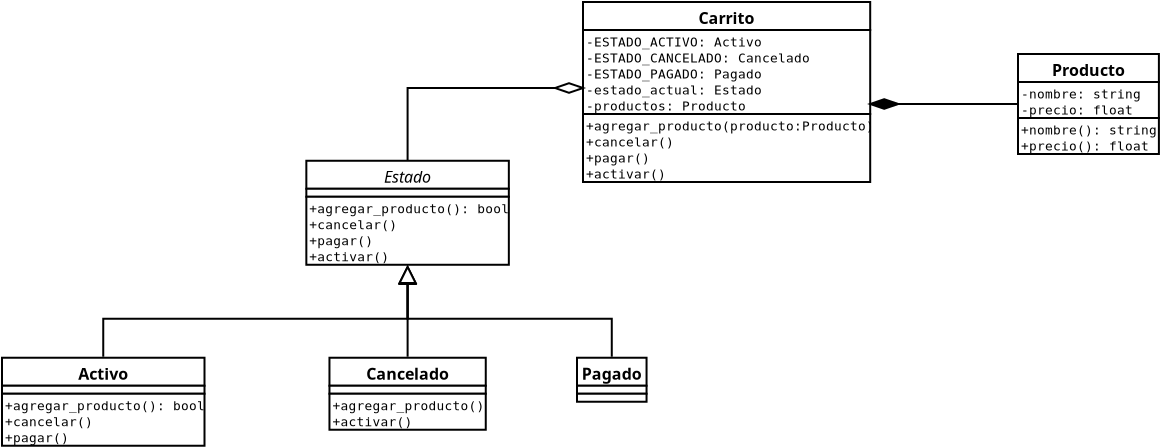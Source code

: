 <?xml version="1.0" encoding="UTF-8"?>
<dia:diagram xmlns:dia="http://www.lysator.liu.se/~alla/dia/">
  <dia:layer name="Fondo" visible="true" active="true">
    <dia:object type="UML - Class" version="0" id="O0">
      <dia:attribute name="obj_pos">
        <dia:point val="31.7,11.05"/>
      </dia:attribute>
      <dia:attribute name="obj_bb">
        <dia:rectangle val="31.65,11;46.11,20.1"/>
      </dia:attribute>
      <dia:attribute name="elem_corner">
        <dia:point val="31.7,11.05"/>
      </dia:attribute>
      <dia:attribute name="elem_width">
        <dia:real val="14.36"/>
      </dia:attribute>
      <dia:attribute name="elem_height">
        <dia:real val="9"/>
      </dia:attribute>
      <dia:attribute name="name">
        <dia:string>#Carrito#</dia:string>
      </dia:attribute>
      <dia:attribute name="stereotype">
        <dia:string>##</dia:string>
      </dia:attribute>
      <dia:attribute name="comment">
        <dia:string>##</dia:string>
      </dia:attribute>
      <dia:attribute name="abstract">
        <dia:boolean val="false"/>
      </dia:attribute>
      <dia:attribute name="suppress_attributes">
        <dia:boolean val="false"/>
      </dia:attribute>
      <dia:attribute name="suppress_operations">
        <dia:boolean val="false"/>
      </dia:attribute>
      <dia:attribute name="visible_attributes">
        <dia:boolean val="true"/>
      </dia:attribute>
      <dia:attribute name="visible_operations">
        <dia:boolean val="true"/>
      </dia:attribute>
      <dia:attribute name="visible_comments">
        <dia:boolean val="false"/>
      </dia:attribute>
      <dia:attribute name="wrap_operations">
        <dia:boolean val="true"/>
      </dia:attribute>
      <dia:attribute name="wrap_after_char">
        <dia:int val="40"/>
      </dia:attribute>
      <dia:attribute name="comment_line_length">
        <dia:int val="17"/>
      </dia:attribute>
      <dia:attribute name="comment_tagging">
        <dia:boolean val="false"/>
      </dia:attribute>
      <dia:attribute name="line_width">
        <dia:real val="0.1"/>
      </dia:attribute>
      <dia:attribute name="line_color">
        <dia:color val="#000000"/>
      </dia:attribute>
      <dia:attribute name="fill_color">
        <dia:color val="#ffffff"/>
      </dia:attribute>
      <dia:attribute name="text_color">
        <dia:color val="#000000"/>
      </dia:attribute>
      <dia:attribute name="normal_font">
        <dia:font family="monospace" style="0" name="Courier"/>
      </dia:attribute>
      <dia:attribute name="abstract_font">
        <dia:font family="monospace" style="0" name="Courier"/>
      </dia:attribute>
      <dia:attribute name="polymorphic_font">
        <dia:font family="monospace" style="0" name="Courier"/>
      </dia:attribute>
      <dia:attribute name="classname_font">
        <dia:font family="sans" style="80" name="Helvetica-Bold"/>
      </dia:attribute>
      <dia:attribute name="abstract_classname_font">
        <dia:font family="sans" style="0" name="Helvetica"/>
      </dia:attribute>
      <dia:attribute name="comment_font">
        <dia:font family="sans" style="0" name="Helvetica"/>
      </dia:attribute>
      <dia:attribute name="normal_font_height">
        <dia:real val="0.8"/>
      </dia:attribute>
      <dia:attribute name="polymorphic_font_height">
        <dia:real val="0.8"/>
      </dia:attribute>
      <dia:attribute name="abstract_font_height">
        <dia:real val="0.8"/>
      </dia:attribute>
      <dia:attribute name="classname_font_height">
        <dia:real val="1"/>
      </dia:attribute>
      <dia:attribute name="abstract_classname_font_height">
        <dia:real val="1"/>
      </dia:attribute>
      <dia:attribute name="comment_font_height">
        <dia:real val="0.7"/>
      </dia:attribute>
      <dia:attribute name="attributes">
        <dia:composite type="umlattribute">
          <dia:attribute name="name">
            <dia:string>#ESTADO_ACTIVO#</dia:string>
          </dia:attribute>
          <dia:attribute name="type">
            <dia:string>#Activo#</dia:string>
          </dia:attribute>
          <dia:attribute name="value">
            <dia:string>##</dia:string>
          </dia:attribute>
          <dia:attribute name="comment">
            <dia:string>#Atributo de clase#</dia:string>
          </dia:attribute>
          <dia:attribute name="visibility">
            <dia:enum val="1"/>
          </dia:attribute>
          <dia:attribute name="abstract">
            <dia:boolean val="false"/>
          </dia:attribute>
          <dia:attribute name="class_scope">
            <dia:boolean val="false"/>
          </dia:attribute>
        </dia:composite>
        <dia:composite type="umlattribute">
          <dia:attribute name="name">
            <dia:string>#ESTADO_CANCELADO#</dia:string>
          </dia:attribute>
          <dia:attribute name="type">
            <dia:string>#Cancelado#</dia:string>
          </dia:attribute>
          <dia:attribute name="value">
            <dia:string>##</dia:string>
          </dia:attribute>
          <dia:attribute name="comment">
            <dia:string>#Atributo de clase#</dia:string>
          </dia:attribute>
          <dia:attribute name="visibility">
            <dia:enum val="1"/>
          </dia:attribute>
          <dia:attribute name="abstract">
            <dia:boolean val="false"/>
          </dia:attribute>
          <dia:attribute name="class_scope">
            <dia:boolean val="false"/>
          </dia:attribute>
        </dia:composite>
        <dia:composite type="umlattribute">
          <dia:attribute name="name">
            <dia:string>#ESTADO_PAGADO#</dia:string>
          </dia:attribute>
          <dia:attribute name="type">
            <dia:string>#Pagado#</dia:string>
          </dia:attribute>
          <dia:attribute name="value">
            <dia:string>##</dia:string>
          </dia:attribute>
          <dia:attribute name="comment">
            <dia:string>#Atributo de clase#</dia:string>
          </dia:attribute>
          <dia:attribute name="visibility">
            <dia:enum val="1"/>
          </dia:attribute>
          <dia:attribute name="abstract">
            <dia:boolean val="false"/>
          </dia:attribute>
          <dia:attribute name="class_scope">
            <dia:boolean val="false"/>
          </dia:attribute>
        </dia:composite>
        <dia:composite type="umlattribute">
          <dia:attribute name="name">
            <dia:string>#estado_actual#</dia:string>
          </dia:attribute>
          <dia:attribute name="type">
            <dia:string>#Estado#</dia:string>
          </dia:attribute>
          <dia:attribute name="value">
            <dia:string>##</dia:string>
          </dia:attribute>
          <dia:attribute name="comment">
            <dia:string>##</dia:string>
          </dia:attribute>
          <dia:attribute name="visibility">
            <dia:enum val="1"/>
          </dia:attribute>
          <dia:attribute name="abstract">
            <dia:boolean val="false"/>
          </dia:attribute>
          <dia:attribute name="class_scope">
            <dia:boolean val="false"/>
          </dia:attribute>
        </dia:composite>
        <dia:composite type="umlattribute">
          <dia:attribute name="name">
            <dia:string>#productos#</dia:string>
          </dia:attribute>
          <dia:attribute name="type">
            <dia:string>#Producto#</dia:string>
          </dia:attribute>
          <dia:attribute name="value">
            <dia:string>##</dia:string>
          </dia:attribute>
          <dia:attribute name="comment">
            <dia:string>##</dia:string>
          </dia:attribute>
          <dia:attribute name="visibility">
            <dia:enum val="1"/>
          </dia:attribute>
          <dia:attribute name="abstract">
            <dia:boolean val="false"/>
          </dia:attribute>
          <dia:attribute name="class_scope">
            <dia:boolean val="false"/>
          </dia:attribute>
        </dia:composite>
      </dia:attribute>
      <dia:attribute name="operations">
        <dia:composite type="umloperation">
          <dia:attribute name="name">
            <dia:string>#agregar_producto#</dia:string>
          </dia:attribute>
          <dia:attribute name="stereotype">
            <dia:string>##</dia:string>
          </dia:attribute>
          <dia:attribute name="type">
            <dia:string>##</dia:string>
          </dia:attribute>
          <dia:attribute name="visibility">
            <dia:enum val="0"/>
          </dia:attribute>
          <dia:attribute name="comment">
            <dia:string>##</dia:string>
          </dia:attribute>
          <dia:attribute name="abstract">
            <dia:boolean val="false"/>
          </dia:attribute>
          <dia:attribute name="inheritance_type">
            <dia:enum val="2"/>
          </dia:attribute>
          <dia:attribute name="query">
            <dia:boolean val="false"/>
          </dia:attribute>
          <dia:attribute name="class_scope">
            <dia:boolean val="false"/>
          </dia:attribute>
          <dia:attribute name="parameters">
            <dia:composite type="umlparameter">
              <dia:attribute name="name">
                <dia:string>#producto#</dia:string>
              </dia:attribute>
              <dia:attribute name="type">
                <dia:string>#Producto#</dia:string>
              </dia:attribute>
              <dia:attribute name="value">
                <dia:string>##</dia:string>
              </dia:attribute>
              <dia:attribute name="comment">
                <dia:string>##</dia:string>
              </dia:attribute>
              <dia:attribute name="kind">
                <dia:enum val="0"/>
              </dia:attribute>
            </dia:composite>
          </dia:attribute>
        </dia:composite>
        <dia:composite type="umloperation">
          <dia:attribute name="name">
            <dia:string>#cancelar#</dia:string>
          </dia:attribute>
          <dia:attribute name="stereotype">
            <dia:string>##</dia:string>
          </dia:attribute>
          <dia:attribute name="type">
            <dia:string>##</dia:string>
          </dia:attribute>
          <dia:attribute name="visibility">
            <dia:enum val="0"/>
          </dia:attribute>
          <dia:attribute name="comment">
            <dia:string>##</dia:string>
          </dia:attribute>
          <dia:attribute name="abstract">
            <dia:boolean val="false"/>
          </dia:attribute>
          <dia:attribute name="inheritance_type">
            <dia:enum val="2"/>
          </dia:attribute>
          <dia:attribute name="query">
            <dia:boolean val="false"/>
          </dia:attribute>
          <dia:attribute name="class_scope">
            <dia:boolean val="false"/>
          </dia:attribute>
          <dia:attribute name="parameters"/>
        </dia:composite>
        <dia:composite type="umloperation">
          <dia:attribute name="name">
            <dia:string>#pagar#</dia:string>
          </dia:attribute>
          <dia:attribute name="stereotype">
            <dia:string>##</dia:string>
          </dia:attribute>
          <dia:attribute name="type">
            <dia:string>##</dia:string>
          </dia:attribute>
          <dia:attribute name="visibility">
            <dia:enum val="0"/>
          </dia:attribute>
          <dia:attribute name="comment">
            <dia:string>##</dia:string>
          </dia:attribute>
          <dia:attribute name="abstract">
            <dia:boolean val="false"/>
          </dia:attribute>
          <dia:attribute name="inheritance_type">
            <dia:enum val="2"/>
          </dia:attribute>
          <dia:attribute name="query">
            <dia:boolean val="false"/>
          </dia:attribute>
          <dia:attribute name="class_scope">
            <dia:boolean val="false"/>
          </dia:attribute>
          <dia:attribute name="parameters"/>
        </dia:composite>
        <dia:composite type="umloperation">
          <dia:attribute name="name">
            <dia:string>#activar#</dia:string>
          </dia:attribute>
          <dia:attribute name="stereotype">
            <dia:string>##</dia:string>
          </dia:attribute>
          <dia:attribute name="type">
            <dia:string>##</dia:string>
          </dia:attribute>
          <dia:attribute name="visibility">
            <dia:enum val="0"/>
          </dia:attribute>
          <dia:attribute name="comment">
            <dia:string>##</dia:string>
          </dia:attribute>
          <dia:attribute name="abstract">
            <dia:boolean val="false"/>
          </dia:attribute>
          <dia:attribute name="inheritance_type">
            <dia:enum val="2"/>
          </dia:attribute>
          <dia:attribute name="query">
            <dia:boolean val="false"/>
          </dia:attribute>
          <dia:attribute name="class_scope">
            <dia:boolean val="false"/>
          </dia:attribute>
          <dia:attribute name="parameters"/>
        </dia:composite>
      </dia:attribute>
      <dia:attribute name="template">
        <dia:boolean val="false"/>
      </dia:attribute>
      <dia:attribute name="templates"/>
    </dia:object>
    <dia:object type="UML - Association" version="2" id="O1">
      <dia:attribute name="name">
        <dia:string>##</dia:string>
      </dia:attribute>
      <dia:attribute name="direction">
        <dia:enum val="1"/>
      </dia:attribute>
      <dia:attribute name="show_direction">
        <dia:boolean val="false"/>
      </dia:attribute>
      <dia:attribute name="assoc_type">
        <dia:enum val="1"/>
      </dia:attribute>
      <dia:attribute name="role_a">
        <dia:string>##</dia:string>
      </dia:attribute>
      <dia:attribute name="multipicity_a">
        <dia:string>##</dia:string>
      </dia:attribute>
      <dia:attribute name="visibility_a">
        <dia:enum val="3"/>
      </dia:attribute>
      <dia:attribute name="show_arrow_a">
        <dia:boolean val="false"/>
      </dia:attribute>
      <dia:attribute name="role_b">
        <dia:string>##</dia:string>
      </dia:attribute>
      <dia:attribute name="multipicity_b">
        <dia:string>##</dia:string>
      </dia:attribute>
      <dia:attribute name="visibility_b">
        <dia:enum val="3"/>
      </dia:attribute>
      <dia:attribute name="show_arrow_b">
        <dia:boolean val="false"/>
      </dia:attribute>
      <dia:attribute name="obj_pos">
        <dia:point val="31.7,15.35"/>
      </dia:attribute>
      <dia:attribute name="obj_bb">
        <dia:rectangle val="22.88,14.55;32.45,19.788"/>
      </dia:attribute>
      <dia:attribute name="meta">
        <dia:composite type="dict"/>
      </dia:attribute>
      <dia:attribute name="orth_points">
        <dia:point val="31.7,15.35"/>
        <dia:point val="22.93,15.35"/>
        <dia:point val="22.93,18.988"/>
      </dia:attribute>
      <dia:attribute name="orth_orient">
        <dia:enum val="0"/>
        <dia:enum val="1"/>
      </dia:attribute>
      <dia:attribute name="orth_autoroute">
        <dia:boolean val="true"/>
      </dia:attribute>
      <dia:attribute name="text_colour">
        <dia:color val="#000000"/>
      </dia:attribute>
      <dia:attribute name="line_colour">
        <dia:color val="#000000"/>
      </dia:attribute>
      <dia:connections>
        <dia:connection handle="0" to="O0" connection="14"/>
        <dia:connection handle="1" to="O4" connection="1"/>
      </dia:connections>
    </dia:object>
    <dia:object type="UML - Class" version="0" id="O2">
      <dia:attribute name="obj_pos">
        <dia:point val="53.45,13.65"/>
      </dia:attribute>
      <dia:attribute name="obj_bb">
        <dia:rectangle val="53.4,13.6;60.545,18.7"/>
      </dia:attribute>
      <dia:attribute name="elem_corner">
        <dia:point val="53.45,13.65"/>
      </dia:attribute>
      <dia:attribute name="elem_width">
        <dia:real val="7.045"/>
      </dia:attribute>
      <dia:attribute name="elem_height">
        <dia:real val="5"/>
      </dia:attribute>
      <dia:attribute name="name">
        <dia:string>#Producto#</dia:string>
      </dia:attribute>
      <dia:attribute name="stereotype">
        <dia:string>##</dia:string>
      </dia:attribute>
      <dia:attribute name="comment">
        <dia:string>##</dia:string>
      </dia:attribute>
      <dia:attribute name="abstract">
        <dia:boolean val="false"/>
      </dia:attribute>
      <dia:attribute name="suppress_attributes">
        <dia:boolean val="false"/>
      </dia:attribute>
      <dia:attribute name="suppress_operations">
        <dia:boolean val="false"/>
      </dia:attribute>
      <dia:attribute name="visible_attributes">
        <dia:boolean val="true"/>
      </dia:attribute>
      <dia:attribute name="visible_operations">
        <dia:boolean val="true"/>
      </dia:attribute>
      <dia:attribute name="visible_comments">
        <dia:boolean val="false"/>
      </dia:attribute>
      <dia:attribute name="wrap_operations">
        <dia:boolean val="true"/>
      </dia:attribute>
      <dia:attribute name="wrap_after_char">
        <dia:int val="40"/>
      </dia:attribute>
      <dia:attribute name="comment_line_length">
        <dia:int val="17"/>
      </dia:attribute>
      <dia:attribute name="comment_tagging">
        <dia:boolean val="false"/>
      </dia:attribute>
      <dia:attribute name="line_width">
        <dia:real val="0.1"/>
      </dia:attribute>
      <dia:attribute name="line_color">
        <dia:color val="#000000"/>
      </dia:attribute>
      <dia:attribute name="fill_color">
        <dia:color val="#ffffff"/>
      </dia:attribute>
      <dia:attribute name="text_color">
        <dia:color val="#000000"/>
      </dia:attribute>
      <dia:attribute name="normal_font">
        <dia:font family="monospace" style="0" name="Courier"/>
      </dia:attribute>
      <dia:attribute name="abstract_font">
        <dia:font family="monospace" style="0" name="Courier"/>
      </dia:attribute>
      <dia:attribute name="polymorphic_font">
        <dia:font family="monospace" style="0" name="Courier"/>
      </dia:attribute>
      <dia:attribute name="classname_font">
        <dia:font family="sans" style="80" name="Helvetica-Bold"/>
      </dia:attribute>
      <dia:attribute name="abstract_classname_font">
        <dia:font family="sans" style="0" name="Helvetica"/>
      </dia:attribute>
      <dia:attribute name="comment_font">
        <dia:font family="sans" style="0" name="Helvetica"/>
      </dia:attribute>
      <dia:attribute name="normal_font_height">
        <dia:real val="0.8"/>
      </dia:attribute>
      <dia:attribute name="polymorphic_font_height">
        <dia:real val="0.8"/>
      </dia:attribute>
      <dia:attribute name="abstract_font_height">
        <dia:real val="0.8"/>
      </dia:attribute>
      <dia:attribute name="classname_font_height">
        <dia:real val="1"/>
      </dia:attribute>
      <dia:attribute name="abstract_classname_font_height">
        <dia:real val="1"/>
      </dia:attribute>
      <dia:attribute name="comment_font_height">
        <dia:real val="0.7"/>
      </dia:attribute>
      <dia:attribute name="attributes">
        <dia:composite type="umlattribute">
          <dia:attribute name="name">
            <dia:string>#nombre#</dia:string>
          </dia:attribute>
          <dia:attribute name="type">
            <dia:string>#string#</dia:string>
          </dia:attribute>
          <dia:attribute name="value">
            <dia:string>##</dia:string>
          </dia:attribute>
          <dia:attribute name="comment">
            <dia:string>##</dia:string>
          </dia:attribute>
          <dia:attribute name="visibility">
            <dia:enum val="1"/>
          </dia:attribute>
          <dia:attribute name="abstract">
            <dia:boolean val="false"/>
          </dia:attribute>
          <dia:attribute name="class_scope">
            <dia:boolean val="false"/>
          </dia:attribute>
        </dia:composite>
        <dia:composite type="umlattribute">
          <dia:attribute name="name">
            <dia:string>#precio#</dia:string>
          </dia:attribute>
          <dia:attribute name="type">
            <dia:string>#float#</dia:string>
          </dia:attribute>
          <dia:attribute name="value">
            <dia:string>##</dia:string>
          </dia:attribute>
          <dia:attribute name="comment">
            <dia:string>##</dia:string>
          </dia:attribute>
          <dia:attribute name="visibility">
            <dia:enum val="1"/>
          </dia:attribute>
          <dia:attribute name="abstract">
            <dia:boolean val="false"/>
          </dia:attribute>
          <dia:attribute name="class_scope">
            <dia:boolean val="false"/>
          </dia:attribute>
        </dia:composite>
      </dia:attribute>
      <dia:attribute name="operations">
        <dia:composite type="umloperation">
          <dia:attribute name="name">
            <dia:string>#nombre#</dia:string>
          </dia:attribute>
          <dia:attribute name="stereotype">
            <dia:string>##</dia:string>
          </dia:attribute>
          <dia:attribute name="type">
            <dia:string>#string#</dia:string>
          </dia:attribute>
          <dia:attribute name="visibility">
            <dia:enum val="0"/>
          </dia:attribute>
          <dia:attribute name="comment">
            <dia:string>##</dia:string>
          </dia:attribute>
          <dia:attribute name="abstract">
            <dia:boolean val="false"/>
          </dia:attribute>
          <dia:attribute name="inheritance_type">
            <dia:enum val="2"/>
          </dia:attribute>
          <dia:attribute name="query">
            <dia:boolean val="false"/>
          </dia:attribute>
          <dia:attribute name="class_scope">
            <dia:boolean val="false"/>
          </dia:attribute>
          <dia:attribute name="parameters"/>
        </dia:composite>
        <dia:composite type="umloperation">
          <dia:attribute name="name">
            <dia:string>#precio#</dia:string>
          </dia:attribute>
          <dia:attribute name="stereotype">
            <dia:string>##</dia:string>
          </dia:attribute>
          <dia:attribute name="type">
            <dia:string>#float#</dia:string>
          </dia:attribute>
          <dia:attribute name="visibility">
            <dia:enum val="0"/>
          </dia:attribute>
          <dia:attribute name="comment">
            <dia:string>##</dia:string>
          </dia:attribute>
          <dia:attribute name="abstract">
            <dia:boolean val="false"/>
          </dia:attribute>
          <dia:attribute name="inheritance_type">
            <dia:enum val="2"/>
          </dia:attribute>
          <dia:attribute name="query">
            <dia:boolean val="false"/>
          </dia:attribute>
          <dia:attribute name="class_scope">
            <dia:boolean val="false"/>
          </dia:attribute>
          <dia:attribute name="parameters"/>
        </dia:composite>
      </dia:attribute>
      <dia:attribute name="template">
        <dia:boolean val="false"/>
      </dia:attribute>
      <dia:attribute name="templates"/>
    </dia:object>
    <dia:object type="UML - Association" version="2" id="O3">
      <dia:attribute name="name">
        <dia:string>##</dia:string>
      </dia:attribute>
      <dia:attribute name="direction">
        <dia:enum val="1"/>
      </dia:attribute>
      <dia:attribute name="show_direction">
        <dia:boolean val="false"/>
      </dia:attribute>
      <dia:attribute name="assoc_type">
        <dia:enum val="2"/>
      </dia:attribute>
      <dia:attribute name="role_a">
        <dia:string>##</dia:string>
      </dia:attribute>
      <dia:attribute name="multipicity_a">
        <dia:string>##</dia:string>
      </dia:attribute>
      <dia:attribute name="visibility_a">
        <dia:enum val="3"/>
      </dia:attribute>
      <dia:attribute name="show_arrow_a">
        <dia:boolean val="false"/>
      </dia:attribute>
      <dia:attribute name="role_b">
        <dia:string>##</dia:string>
      </dia:attribute>
      <dia:attribute name="multipicity_b">
        <dia:string>##</dia:string>
      </dia:attribute>
      <dia:attribute name="visibility_b">
        <dia:enum val="3"/>
      </dia:attribute>
      <dia:attribute name="show_arrow_b">
        <dia:boolean val="false"/>
      </dia:attribute>
      <dia:attribute name="obj_pos">
        <dia:point val="46.06,16.15"/>
      </dia:attribute>
      <dia:attribute name="obj_bb">
        <dia:rectangle val="45.31,15.35;53.45,16.95"/>
      </dia:attribute>
      <dia:attribute name="meta">
        <dia:composite type="dict"/>
      </dia:attribute>
      <dia:attribute name="orth_points">
        <dia:point val="46.06,16.15"/>
        <dia:point val="46.81,16.15"/>
        <dia:point val="53.35,16.15"/>
        <dia:point val="53.4,16.15"/>
      </dia:attribute>
      <dia:attribute name="orth_orient">
        <dia:enum val="0"/>
        <dia:enum val="1"/>
        <dia:enum val="0"/>
      </dia:attribute>
      <dia:attribute name="orth_autoroute">
        <dia:boolean val="true"/>
      </dia:attribute>
      <dia:attribute name="text_colour">
        <dia:color val="#000000"/>
      </dia:attribute>
      <dia:attribute name="line_colour">
        <dia:color val="#000000"/>
      </dia:attribute>
      <dia:connections>
        <dia:connection handle="0" to="O0" connection="17"/>
        <dia:connection handle="1" to="O2" connection="16"/>
      </dia:connections>
    </dia:object>
    <dia:group>
      <dia:object type="UML - Class" version="0" id="O4">
        <dia:attribute name="obj_pos">
          <dia:point val="17.867,18.988"/>
        </dia:attribute>
        <dia:attribute name="obj_bb">
          <dia:rectangle val="17.817,18.938;28.043,24.238"/>
        </dia:attribute>
        <dia:attribute name="elem_corner">
          <dia:point val="17.867,18.988"/>
        </dia:attribute>
        <dia:attribute name="elem_width">
          <dia:real val="10.125"/>
        </dia:attribute>
        <dia:attribute name="elem_height">
          <dia:real val="5.2"/>
        </dia:attribute>
        <dia:attribute name="name">
          <dia:string>#Estado#</dia:string>
        </dia:attribute>
        <dia:attribute name="stereotype">
          <dia:string>##</dia:string>
        </dia:attribute>
        <dia:attribute name="comment">
          <dia:string>##</dia:string>
        </dia:attribute>
        <dia:attribute name="abstract">
          <dia:boolean val="true"/>
        </dia:attribute>
        <dia:attribute name="suppress_attributes">
          <dia:boolean val="false"/>
        </dia:attribute>
        <dia:attribute name="suppress_operations">
          <dia:boolean val="false"/>
        </dia:attribute>
        <dia:attribute name="visible_attributes">
          <dia:boolean val="true"/>
        </dia:attribute>
        <dia:attribute name="visible_operations">
          <dia:boolean val="true"/>
        </dia:attribute>
        <dia:attribute name="visible_comments">
          <dia:boolean val="false"/>
        </dia:attribute>
        <dia:attribute name="wrap_operations">
          <dia:boolean val="true"/>
        </dia:attribute>
        <dia:attribute name="wrap_after_char">
          <dia:int val="40"/>
        </dia:attribute>
        <dia:attribute name="comment_line_length">
          <dia:int val="17"/>
        </dia:attribute>
        <dia:attribute name="comment_tagging">
          <dia:boolean val="false"/>
        </dia:attribute>
        <dia:attribute name="line_width">
          <dia:real val="0.1"/>
        </dia:attribute>
        <dia:attribute name="line_color">
          <dia:color val="#000000"/>
        </dia:attribute>
        <dia:attribute name="fill_color">
          <dia:color val="#ffffff"/>
        </dia:attribute>
        <dia:attribute name="text_color">
          <dia:color val="#000000"/>
        </dia:attribute>
        <dia:attribute name="normal_font">
          <dia:font family="monospace" style="0" name="Courier"/>
        </dia:attribute>
        <dia:attribute name="abstract_font">
          <dia:font family="monospace" style="0" name="Courier"/>
        </dia:attribute>
        <dia:attribute name="polymorphic_font">
          <dia:font family="monospace" style="0" name="Courier"/>
        </dia:attribute>
        <dia:attribute name="classname_font">
          <dia:font family="sans" style="80" name="Helvetica-Bold"/>
        </dia:attribute>
        <dia:attribute name="abstract_classname_font">
          <dia:font family="sans" style="4" name="Helvetica"/>
        </dia:attribute>
        <dia:attribute name="comment_font">
          <dia:font family="sans" style="0" name="Helvetica"/>
        </dia:attribute>
        <dia:attribute name="normal_font_height">
          <dia:real val="0.8"/>
        </dia:attribute>
        <dia:attribute name="polymorphic_font_height">
          <dia:real val="0.8"/>
        </dia:attribute>
        <dia:attribute name="abstract_font_height">
          <dia:real val="0.8"/>
        </dia:attribute>
        <dia:attribute name="classname_font_height">
          <dia:real val="1"/>
        </dia:attribute>
        <dia:attribute name="abstract_classname_font_height">
          <dia:real val="1"/>
        </dia:attribute>
        <dia:attribute name="comment_font_height">
          <dia:real val="0.7"/>
        </dia:attribute>
        <dia:attribute name="attributes"/>
        <dia:attribute name="operations">
          <dia:composite type="umloperation">
            <dia:attribute name="name">
              <dia:string>#agregar_producto#</dia:string>
            </dia:attribute>
            <dia:attribute name="stereotype">
              <dia:string>##</dia:string>
            </dia:attribute>
            <dia:attribute name="type">
              <dia:string>#bool#</dia:string>
            </dia:attribute>
            <dia:attribute name="visibility">
              <dia:enum val="0"/>
            </dia:attribute>
            <dia:attribute name="comment">
              <dia:string>##</dia:string>
            </dia:attribute>
            <dia:attribute name="abstract">
              <dia:boolean val="false"/>
            </dia:attribute>
            <dia:attribute name="inheritance_type">
              <dia:enum val="2"/>
            </dia:attribute>
            <dia:attribute name="query">
              <dia:boolean val="false"/>
            </dia:attribute>
            <dia:attribute name="class_scope">
              <dia:boolean val="false"/>
            </dia:attribute>
            <dia:attribute name="parameters"/>
          </dia:composite>
          <dia:composite type="umloperation">
            <dia:attribute name="name">
              <dia:string>#cancelar#</dia:string>
            </dia:attribute>
            <dia:attribute name="stereotype">
              <dia:string>##</dia:string>
            </dia:attribute>
            <dia:attribute name="type">
              <dia:string>##</dia:string>
            </dia:attribute>
            <dia:attribute name="visibility">
              <dia:enum val="0"/>
            </dia:attribute>
            <dia:attribute name="comment">
              <dia:string>##</dia:string>
            </dia:attribute>
            <dia:attribute name="abstract">
              <dia:boolean val="false"/>
            </dia:attribute>
            <dia:attribute name="inheritance_type">
              <dia:enum val="2"/>
            </dia:attribute>
            <dia:attribute name="query">
              <dia:boolean val="false"/>
            </dia:attribute>
            <dia:attribute name="class_scope">
              <dia:boolean val="false"/>
            </dia:attribute>
            <dia:attribute name="parameters"/>
          </dia:composite>
          <dia:composite type="umloperation">
            <dia:attribute name="name">
              <dia:string>#pagar#</dia:string>
            </dia:attribute>
            <dia:attribute name="stereotype">
              <dia:string>##</dia:string>
            </dia:attribute>
            <dia:attribute name="type">
              <dia:string>##</dia:string>
            </dia:attribute>
            <dia:attribute name="visibility">
              <dia:enum val="0"/>
            </dia:attribute>
            <dia:attribute name="comment">
              <dia:string>##</dia:string>
            </dia:attribute>
            <dia:attribute name="abstract">
              <dia:boolean val="false"/>
            </dia:attribute>
            <dia:attribute name="inheritance_type">
              <dia:enum val="2"/>
            </dia:attribute>
            <dia:attribute name="query">
              <dia:boolean val="false"/>
            </dia:attribute>
            <dia:attribute name="class_scope">
              <dia:boolean val="false"/>
            </dia:attribute>
            <dia:attribute name="parameters"/>
          </dia:composite>
          <dia:composite type="umloperation">
            <dia:attribute name="name">
              <dia:string>#activar#</dia:string>
            </dia:attribute>
            <dia:attribute name="stereotype">
              <dia:string>##</dia:string>
            </dia:attribute>
            <dia:attribute name="type">
              <dia:string>##</dia:string>
            </dia:attribute>
            <dia:attribute name="visibility">
              <dia:enum val="0"/>
            </dia:attribute>
            <dia:attribute name="comment">
              <dia:string>##</dia:string>
            </dia:attribute>
            <dia:attribute name="abstract">
              <dia:boolean val="false"/>
            </dia:attribute>
            <dia:attribute name="inheritance_type">
              <dia:enum val="2"/>
            </dia:attribute>
            <dia:attribute name="query">
              <dia:boolean val="false"/>
            </dia:attribute>
            <dia:attribute name="class_scope">
              <dia:boolean val="false"/>
            </dia:attribute>
            <dia:attribute name="parameters"/>
          </dia:composite>
        </dia:attribute>
        <dia:attribute name="template">
          <dia:boolean val="false"/>
        </dia:attribute>
        <dia:attribute name="templates"/>
      </dia:object>
      <dia:group>
        <dia:object type="UML - Class" version="0" id="O5">
          <dia:attribute name="obj_pos">
            <dia:point val="2.65,28.837"/>
          </dia:attribute>
          <dia:attribute name="obj_bb">
            <dia:rectangle val="2.6,28.788;12.825,33.288"/>
          </dia:attribute>
          <dia:attribute name="elem_corner">
            <dia:point val="2.65,28.837"/>
          </dia:attribute>
          <dia:attribute name="elem_width">
            <dia:real val="10.125"/>
          </dia:attribute>
          <dia:attribute name="elem_height">
            <dia:real val="4.4"/>
          </dia:attribute>
          <dia:attribute name="name">
            <dia:string>#Activo#</dia:string>
          </dia:attribute>
          <dia:attribute name="stereotype">
            <dia:string>##</dia:string>
          </dia:attribute>
          <dia:attribute name="comment">
            <dia:string>##</dia:string>
          </dia:attribute>
          <dia:attribute name="abstract">
            <dia:boolean val="false"/>
          </dia:attribute>
          <dia:attribute name="suppress_attributes">
            <dia:boolean val="false"/>
          </dia:attribute>
          <dia:attribute name="suppress_operations">
            <dia:boolean val="false"/>
          </dia:attribute>
          <dia:attribute name="visible_attributes">
            <dia:boolean val="true"/>
          </dia:attribute>
          <dia:attribute name="visible_operations">
            <dia:boolean val="true"/>
          </dia:attribute>
          <dia:attribute name="visible_comments">
            <dia:boolean val="false"/>
          </dia:attribute>
          <dia:attribute name="wrap_operations">
            <dia:boolean val="true"/>
          </dia:attribute>
          <dia:attribute name="wrap_after_char">
            <dia:int val="40"/>
          </dia:attribute>
          <dia:attribute name="comment_line_length">
            <dia:int val="17"/>
          </dia:attribute>
          <dia:attribute name="comment_tagging">
            <dia:boolean val="false"/>
          </dia:attribute>
          <dia:attribute name="line_width">
            <dia:real val="0.1"/>
          </dia:attribute>
          <dia:attribute name="line_color">
            <dia:color val="#000000"/>
          </dia:attribute>
          <dia:attribute name="fill_color">
            <dia:color val="#ffffff"/>
          </dia:attribute>
          <dia:attribute name="text_color">
            <dia:color val="#000000"/>
          </dia:attribute>
          <dia:attribute name="normal_font">
            <dia:font family="monospace" style="0" name="Courier"/>
          </dia:attribute>
          <dia:attribute name="abstract_font">
            <dia:font family="monospace" style="0" name="Courier"/>
          </dia:attribute>
          <dia:attribute name="polymorphic_font">
            <dia:font family="monospace" style="0" name="Courier"/>
          </dia:attribute>
          <dia:attribute name="classname_font">
            <dia:font family="sans" style="80" name="Helvetica-Bold"/>
          </dia:attribute>
          <dia:attribute name="abstract_classname_font">
            <dia:font family="sans" style="0" name="Helvetica"/>
          </dia:attribute>
          <dia:attribute name="comment_font">
            <dia:font family="sans" style="0" name="Helvetica"/>
          </dia:attribute>
          <dia:attribute name="normal_font_height">
            <dia:real val="0.8"/>
          </dia:attribute>
          <dia:attribute name="polymorphic_font_height">
            <dia:real val="0.8"/>
          </dia:attribute>
          <dia:attribute name="abstract_font_height">
            <dia:real val="0.8"/>
          </dia:attribute>
          <dia:attribute name="classname_font_height">
            <dia:real val="1"/>
          </dia:attribute>
          <dia:attribute name="abstract_classname_font_height">
            <dia:real val="1"/>
          </dia:attribute>
          <dia:attribute name="comment_font_height">
            <dia:real val="0.7"/>
          </dia:attribute>
          <dia:attribute name="attributes"/>
          <dia:attribute name="operations">
            <dia:composite type="umloperation">
              <dia:attribute name="name">
                <dia:string>#agregar_producto#</dia:string>
              </dia:attribute>
              <dia:attribute name="stereotype">
                <dia:string>##</dia:string>
              </dia:attribute>
              <dia:attribute name="type">
                <dia:string>#bool#</dia:string>
              </dia:attribute>
              <dia:attribute name="visibility">
                <dia:enum val="0"/>
              </dia:attribute>
              <dia:attribute name="comment">
                <dia:string>##</dia:string>
              </dia:attribute>
              <dia:attribute name="abstract">
                <dia:boolean val="false"/>
              </dia:attribute>
              <dia:attribute name="inheritance_type">
                <dia:enum val="2"/>
              </dia:attribute>
              <dia:attribute name="query">
                <dia:boolean val="false"/>
              </dia:attribute>
              <dia:attribute name="class_scope">
                <dia:boolean val="false"/>
              </dia:attribute>
              <dia:attribute name="parameters"/>
            </dia:composite>
            <dia:composite type="umloperation">
              <dia:attribute name="name">
                <dia:string>#cancelar#</dia:string>
              </dia:attribute>
              <dia:attribute name="stereotype">
                <dia:string>##</dia:string>
              </dia:attribute>
              <dia:attribute name="type">
                <dia:string>##</dia:string>
              </dia:attribute>
              <dia:attribute name="visibility">
                <dia:enum val="0"/>
              </dia:attribute>
              <dia:attribute name="comment">
                <dia:string>##</dia:string>
              </dia:attribute>
              <dia:attribute name="abstract">
                <dia:boolean val="false"/>
              </dia:attribute>
              <dia:attribute name="inheritance_type">
                <dia:enum val="2"/>
              </dia:attribute>
              <dia:attribute name="query">
                <dia:boolean val="false"/>
              </dia:attribute>
              <dia:attribute name="class_scope">
                <dia:boolean val="false"/>
              </dia:attribute>
              <dia:attribute name="parameters"/>
            </dia:composite>
            <dia:composite type="umloperation">
              <dia:attribute name="name">
                <dia:string>#pagar#</dia:string>
              </dia:attribute>
              <dia:attribute name="stereotype">
                <dia:string>##</dia:string>
              </dia:attribute>
              <dia:attribute name="type">
                <dia:string>##</dia:string>
              </dia:attribute>
              <dia:attribute name="visibility">
                <dia:enum val="0"/>
              </dia:attribute>
              <dia:attribute name="comment">
                <dia:string>##</dia:string>
              </dia:attribute>
              <dia:attribute name="abstract">
                <dia:boolean val="false"/>
              </dia:attribute>
              <dia:attribute name="inheritance_type">
                <dia:enum val="2"/>
              </dia:attribute>
              <dia:attribute name="query">
                <dia:boolean val="false"/>
              </dia:attribute>
              <dia:attribute name="class_scope">
                <dia:boolean val="false"/>
              </dia:attribute>
              <dia:attribute name="parameters"/>
            </dia:composite>
          </dia:attribute>
          <dia:attribute name="template">
            <dia:boolean val="false"/>
          </dia:attribute>
          <dia:attribute name="templates"/>
        </dia:object>
        <dia:object type="UML - Class" version="0" id="O6">
          <dia:attribute name="obj_pos">
            <dia:point val="19.023,28.837"/>
          </dia:attribute>
          <dia:attribute name="obj_bb">
            <dia:rectangle val="18.973,28.788;26.887,32.487"/>
          </dia:attribute>
          <dia:attribute name="elem_corner">
            <dia:point val="19.023,28.837"/>
          </dia:attribute>
          <dia:attribute name="elem_width">
            <dia:real val="7.815"/>
          </dia:attribute>
          <dia:attribute name="elem_height">
            <dia:real val="3.6"/>
          </dia:attribute>
          <dia:attribute name="name">
            <dia:string>#Cancelado#</dia:string>
          </dia:attribute>
          <dia:attribute name="stereotype">
            <dia:string>##</dia:string>
          </dia:attribute>
          <dia:attribute name="comment">
            <dia:string>##</dia:string>
          </dia:attribute>
          <dia:attribute name="abstract">
            <dia:boolean val="false"/>
          </dia:attribute>
          <dia:attribute name="suppress_attributes">
            <dia:boolean val="false"/>
          </dia:attribute>
          <dia:attribute name="suppress_operations">
            <dia:boolean val="false"/>
          </dia:attribute>
          <dia:attribute name="visible_attributes">
            <dia:boolean val="true"/>
          </dia:attribute>
          <dia:attribute name="visible_operations">
            <dia:boolean val="true"/>
          </dia:attribute>
          <dia:attribute name="visible_comments">
            <dia:boolean val="false"/>
          </dia:attribute>
          <dia:attribute name="wrap_operations">
            <dia:boolean val="true"/>
          </dia:attribute>
          <dia:attribute name="wrap_after_char">
            <dia:int val="40"/>
          </dia:attribute>
          <dia:attribute name="comment_line_length">
            <dia:int val="17"/>
          </dia:attribute>
          <dia:attribute name="comment_tagging">
            <dia:boolean val="false"/>
          </dia:attribute>
          <dia:attribute name="line_width">
            <dia:real val="0.1"/>
          </dia:attribute>
          <dia:attribute name="line_color">
            <dia:color val="#000000"/>
          </dia:attribute>
          <dia:attribute name="fill_color">
            <dia:color val="#ffffff"/>
          </dia:attribute>
          <dia:attribute name="text_color">
            <dia:color val="#000000"/>
          </dia:attribute>
          <dia:attribute name="normal_font">
            <dia:font family="monospace" style="0" name="Courier"/>
          </dia:attribute>
          <dia:attribute name="abstract_font">
            <dia:font family="monospace" style="0" name="Courier"/>
          </dia:attribute>
          <dia:attribute name="polymorphic_font">
            <dia:font family="monospace" style="0" name="Courier"/>
          </dia:attribute>
          <dia:attribute name="classname_font">
            <dia:font family="sans" style="80" name="Helvetica-Bold"/>
          </dia:attribute>
          <dia:attribute name="abstract_classname_font">
            <dia:font family="sans" style="0" name="Helvetica"/>
          </dia:attribute>
          <dia:attribute name="comment_font">
            <dia:font family="sans" style="0" name="Helvetica"/>
          </dia:attribute>
          <dia:attribute name="normal_font_height">
            <dia:real val="0.8"/>
          </dia:attribute>
          <dia:attribute name="polymorphic_font_height">
            <dia:real val="0.8"/>
          </dia:attribute>
          <dia:attribute name="abstract_font_height">
            <dia:real val="0.8"/>
          </dia:attribute>
          <dia:attribute name="classname_font_height">
            <dia:real val="1"/>
          </dia:attribute>
          <dia:attribute name="abstract_classname_font_height">
            <dia:real val="1"/>
          </dia:attribute>
          <dia:attribute name="comment_font_height">
            <dia:real val="0.7"/>
          </dia:attribute>
          <dia:attribute name="attributes"/>
          <dia:attribute name="operations">
            <dia:composite type="umloperation">
              <dia:attribute name="name">
                <dia:string>#agregar_producto#</dia:string>
              </dia:attribute>
              <dia:attribute name="stereotype">
                <dia:string>##</dia:string>
              </dia:attribute>
              <dia:attribute name="type">
                <dia:string>##</dia:string>
              </dia:attribute>
              <dia:attribute name="visibility">
                <dia:enum val="0"/>
              </dia:attribute>
              <dia:attribute name="comment">
                <dia:string>##</dia:string>
              </dia:attribute>
              <dia:attribute name="abstract">
                <dia:boolean val="false"/>
              </dia:attribute>
              <dia:attribute name="inheritance_type">
                <dia:enum val="2"/>
              </dia:attribute>
              <dia:attribute name="query">
                <dia:boolean val="false"/>
              </dia:attribute>
              <dia:attribute name="class_scope">
                <dia:boolean val="false"/>
              </dia:attribute>
              <dia:attribute name="parameters"/>
            </dia:composite>
            <dia:composite type="umloperation">
              <dia:attribute name="name">
                <dia:string>#activar#</dia:string>
              </dia:attribute>
              <dia:attribute name="stereotype">
                <dia:string>##</dia:string>
              </dia:attribute>
              <dia:attribute name="type">
                <dia:string>##</dia:string>
              </dia:attribute>
              <dia:attribute name="visibility">
                <dia:enum val="0"/>
              </dia:attribute>
              <dia:attribute name="comment">
                <dia:string>##</dia:string>
              </dia:attribute>
              <dia:attribute name="abstract">
                <dia:boolean val="false"/>
              </dia:attribute>
              <dia:attribute name="inheritance_type">
                <dia:enum val="2"/>
              </dia:attribute>
              <dia:attribute name="query">
                <dia:boolean val="false"/>
              </dia:attribute>
              <dia:attribute name="class_scope">
                <dia:boolean val="false"/>
              </dia:attribute>
              <dia:attribute name="parameters"/>
            </dia:composite>
          </dia:attribute>
          <dia:attribute name="template">
            <dia:boolean val="false"/>
          </dia:attribute>
          <dia:attribute name="templates"/>
        </dia:object>
        <dia:object type="UML - Class" version="0" id="O7">
          <dia:attribute name="obj_pos">
            <dia:point val="31.4,28.837"/>
          </dia:attribute>
          <dia:attribute name="obj_bb">
            <dia:rectangle val="31.35,28.788;34.935,31.087"/>
          </dia:attribute>
          <dia:attribute name="elem_corner">
            <dia:point val="31.4,28.837"/>
          </dia:attribute>
          <dia:attribute name="elem_width">
            <dia:real val="3.485"/>
          </dia:attribute>
          <dia:attribute name="elem_height">
            <dia:real val="2.2"/>
          </dia:attribute>
          <dia:attribute name="name">
            <dia:string>#Pagado#</dia:string>
          </dia:attribute>
          <dia:attribute name="stereotype">
            <dia:string>##</dia:string>
          </dia:attribute>
          <dia:attribute name="comment">
            <dia:string>##</dia:string>
          </dia:attribute>
          <dia:attribute name="abstract">
            <dia:boolean val="false"/>
          </dia:attribute>
          <dia:attribute name="suppress_attributes">
            <dia:boolean val="false"/>
          </dia:attribute>
          <dia:attribute name="suppress_operations">
            <dia:boolean val="false"/>
          </dia:attribute>
          <dia:attribute name="visible_attributes">
            <dia:boolean val="true"/>
          </dia:attribute>
          <dia:attribute name="visible_operations">
            <dia:boolean val="true"/>
          </dia:attribute>
          <dia:attribute name="visible_comments">
            <dia:boolean val="false"/>
          </dia:attribute>
          <dia:attribute name="wrap_operations">
            <dia:boolean val="true"/>
          </dia:attribute>
          <dia:attribute name="wrap_after_char">
            <dia:int val="40"/>
          </dia:attribute>
          <dia:attribute name="comment_line_length">
            <dia:int val="17"/>
          </dia:attribute>
          <dia:attribute name="comment_tagging">
            <dia:boolean val="false"/>
          </dia:attribute>
          <dia:attribute name="line_width">
            <dia:real val="0.1"/>
          </dia:attribute>
          <dia:attribute name="line_color">
            <dia:color val="#000000"/>
          </dia:attribute>
          <dia:attribute name="fill_color">
            <dia:color val="#ffffff"/>
          </dia:attribute>
          <dia:attribute name="text_color">
            <dia:color val="#000000"/>
          </dia:attribute>
          <dia:attribute name="normal_font">
            <dia:font family="monospace" style="0" name="Courier"/>
          </dia:attribute>
          <dia:attribute name="abstract_font">
            <dia:font family="monospace" style="0" name="Courier"/>
          </dia:attribute>
          <dia:attribute name="polymorphic_font">
            <dia:font family="monospace" style="0" name="Courier"/>
          </dia:attribute>
          <dia:attribute name="classname_font">
            <dia:font family="sans" style="80" name="Helvetica-Bold"/>
          </dia:attribute>
          <dia:attribute name="abstract_classname_font">
            <dia:font family="sans" style="0" name="Helvetica"/>
          </dia:attribute>
          <dia:attribute name="comment_font">
            <dia:font family="sans" style="0" name="Helvetica"/>
          </dia:attribute>
          <dia:attribute name="normal_font_height">
            <dia:real val="0.8"/>
          </dia:attribute>
          <dia:attribute name="polymorphic_font_height">
            <dia:real val="0.8"/>
          </dia:attribute>
          <dia:attribute name="abstract_font_height">
            <dia:real val="0.8"/>
          </dia:attribute>
          <dia:attribute name="classname_font_height">
            <dia:real val="1"/>
          </dia:attribute>
          <dia:attribute name="abstract_classname_font_height">
            <dia:real val="1"/>
          </dia:attribute>
          <dia:attribute name="comment_font_height">
            <dia:real val="0.7"/>
          </dia:attribute>
          <dia:attribute name="attributes"/>
          <dia:attribute name="operations"/>
          <dia:attribute name="template">
            <dia:boolean val="false"/>
          </dia:attribute>
          <dia:attribute name="templates"/>
        </dia:object>
        <dia:object type="UML - Generalization" version="1" id="O8">
          <dia:attribute name="obj_pos">
            <dia:point val="22.93,24.188"/>
          </dia:attribute>
          <dia:attribute name="obj_bb">
            <dia:rectangle val="7.662,24.137;23.78,28.837"/>
          </dia:attribute>
          <dia:attribute name="meta">
            <dia:composite type="dict"/>
          </dia:attribute>
          <dia:attribute name="orth_points">
            <dia:point val="22.93,24.188"/>
            <dia:point val="22.93,26.887"/>
            <dia:point val="7.713,26.887"/>
            <dia:point val="7.713,28.787"/>
          </dia:attribute>
          <dia:attribute name="orth_orient">
            <dia:enum val="1"/>
            <dia:enum val="0"/>
            <dia:enum val="1"/>
          </dia:attribute>
          <dia:attribute name="orth_autoroute">
            <dia:boolean val="true"/>
          </dia:attribute>
          <dia:attribute name="text_colour">
            <dia:color val="#000000"/>
          </dia:attribute>
          <dia:attribute name="line_colour">
            <dia:color val="#000000"/>
          </dia:attribute>
          <dia:attribute name="name">
            <dia:string>##</dia:string>
          </dia:attribute>
          <dia:attribute name="stereotype">
            <dia:string>##</dia:string>
          </dia:attribute>
          <dia:connections>
            <dia:connection handle="1" to="O5" connection="14"/>
          </dia:connections>
        </dia:object>
        <dia:object type="UML - Generalization" version="1" id="O9">
          <dia:attribute name="obj_pos">
            <dia:point val="22.93,24.238"/>
          </dia:attribute>
          <dia:attribute name="obj_bb">
            <dia:rectangle val="22.08,24.188;23.78,28.837"/>
          </dia:attribute>
          <dia:attribute name="meta">
            <dia:composite type="dict"/>
          </dia:attribute>
          <dia:attribute name="orth_points">
            <dia:point val="22.93,24.238"/>
            <dia:point val="22.93,25.088"/>
            <dia:point val="22.93,28.737"/>
            <dia:point val="22.93,28.787"/>
          </dia:attribute>
          <dia:attribute name="orth_orient">
            <dia:enum val="1"/>
            <dia:enum val="0"/>
            <dia:enum val="1"/>
          </dia:attribute>
          <dia:attribute name="orth_autoroute">
            <dia:boolean val="true"/>
          </dia:attribute>
          <dia:attribute name="text_colour">
            <dia:color val="#000000"/>
          </dia:attribute>
          <dia:attribute name="line_colour">
            <dia:color val="#000000"/>
          </dia:attribute>
          <dia:attribute name="name">
            <dia:string>##</dia:string>
          </dia:attribute>
          <dia:attribute name="stereotype">
            <dia:string>##</dia:string>
          </dia:attribute>
          <dia:connections>
            <dia:connection handle="1" to="O6" connection="12"/>
          </dia:connections>
        </dia:object>
        <dia:object type="UML - Generalization" version="1" id="O10">
          <dia:attribute name="obj_pos">
            <dia:point val="22.93,24.188"/>
          </dia:attribute>
          <dia:attribute name="obj_bb">
            <dia:rectangle val="22.08,24.137;33.193,28.837"/>
          </dia:attribute>
          <dia:attribute name="meta">
            <dia:composite type="dict"/>
          </dia:attribute>
          <dia:attribute name="orth_points">
            <dia:point val="22.93,24.188"/>
            <dia:point val="22.93,26.887"/>
            <dia:point val="33.142,26.887"/>
            <dia:point val="33.142,28.787"/>
          </dia:attribute>
          <dia:attribute name="orth_orient">
            <dia:enum val="1"/>
            <dia:enum val="0"/>
            <dia:enum val="1"/>
          </dia:attribute>
          <dia:attribute name="orth_autoroute">
            <dia:boolean val="true"/>
          </dia:attribute>
          <dia:attribute name="text_colour">
            <dia:color val="#000000"/>
          </dia:attribute>
          <dia:attribute name="line_colour">
            <dia:color val="#000000"/>
          </dia:attribute>
          <dia:attribute name="name">
            <dia:string>##</dia:string>
          </dia:attribute>
          <dia:attribute name="stereotype">
            <dia:string>##</dia:string>
          </dia:attribute>
          <dia:connections>
            <dia:connection handle="1" to="O7" connection="8"/>
          </dia:connections>
        </dia:object>
      </dia:group>
    </dia:group>
  </dia:layer>
</dia:diagram>
